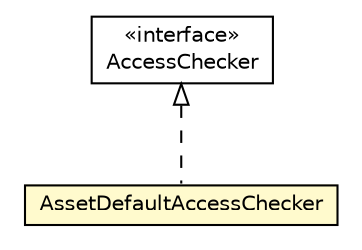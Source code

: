 #!/usr/local/bin/dot
#
# Class diagram 
# Generated by UMLGraph version R5_6-24-gf6e263 (http://www.umlgraph.org/)
#

digraph G {
	edge [fontname="Helvetica",fontsize=10,labelfontname="Helvetica",labelfontsize=10];
	node [fontname="Helvetica",fontsize=10,shape=plaintext];
	nodesep=0.25;
	ranksep=0.5;
	// org.universAAL.security.authorisator.access_checkers.AssetDefaultAccessChecker
	c2165215 [label=<<table title="org.universAAL.security.authorisator.access_checkers.AssetDefaultAccessChecker" border="0" cellborder="1" cellspacing="0" cellpadding="2" port="p" bgcolor="lemonChiffon" href="./AssetDefaultAccessChecker.html">
		<tr><td><table border="0" cellspacing="0" cellpadding="1">
<tr><td align="center" balign="center"> AssetDefaultAccessChecker </td></tr>
		</table></td></tr>
		</table>>, URL="./AssetDefaultAccessChecker.html", fontname="Helvetica", fontcolor="black", fontsize=10.0];
	// org.universAAL.security.authorisator.interfaces.AccessChecker
	c2165220 [label=<<table title="org.universAAL.security.authorisator.interfaces.AccessChecker" border="0" cellborder="1" cellspacing="0" cellpadding="2" port="p" href="../interfaces/AccessChecker.html">
		<tr><td><table border="0" cellspacing="0" cellpadding="1">
<tr><td align="center" balign="center"> &#171;interface&#187; </td></tr>
<tr><td align="center" balign="center"> AccessChecker </td></tr>
		</table></td></tr>
		</table>>, URL="../interfaces/AccessChecker.html", fontname="Helvetica", fontcolor="black", fontsize=10.0];
	//org.universAAL.security.authorisator.access_checkers.AssetDefaultAccessChecker implements org.universAAL.security.authorisator.interfaces.AccessChecker
	c2165220:p -> c2165215:p [dir=back,arrowtail=empty,style=dashed];
}

